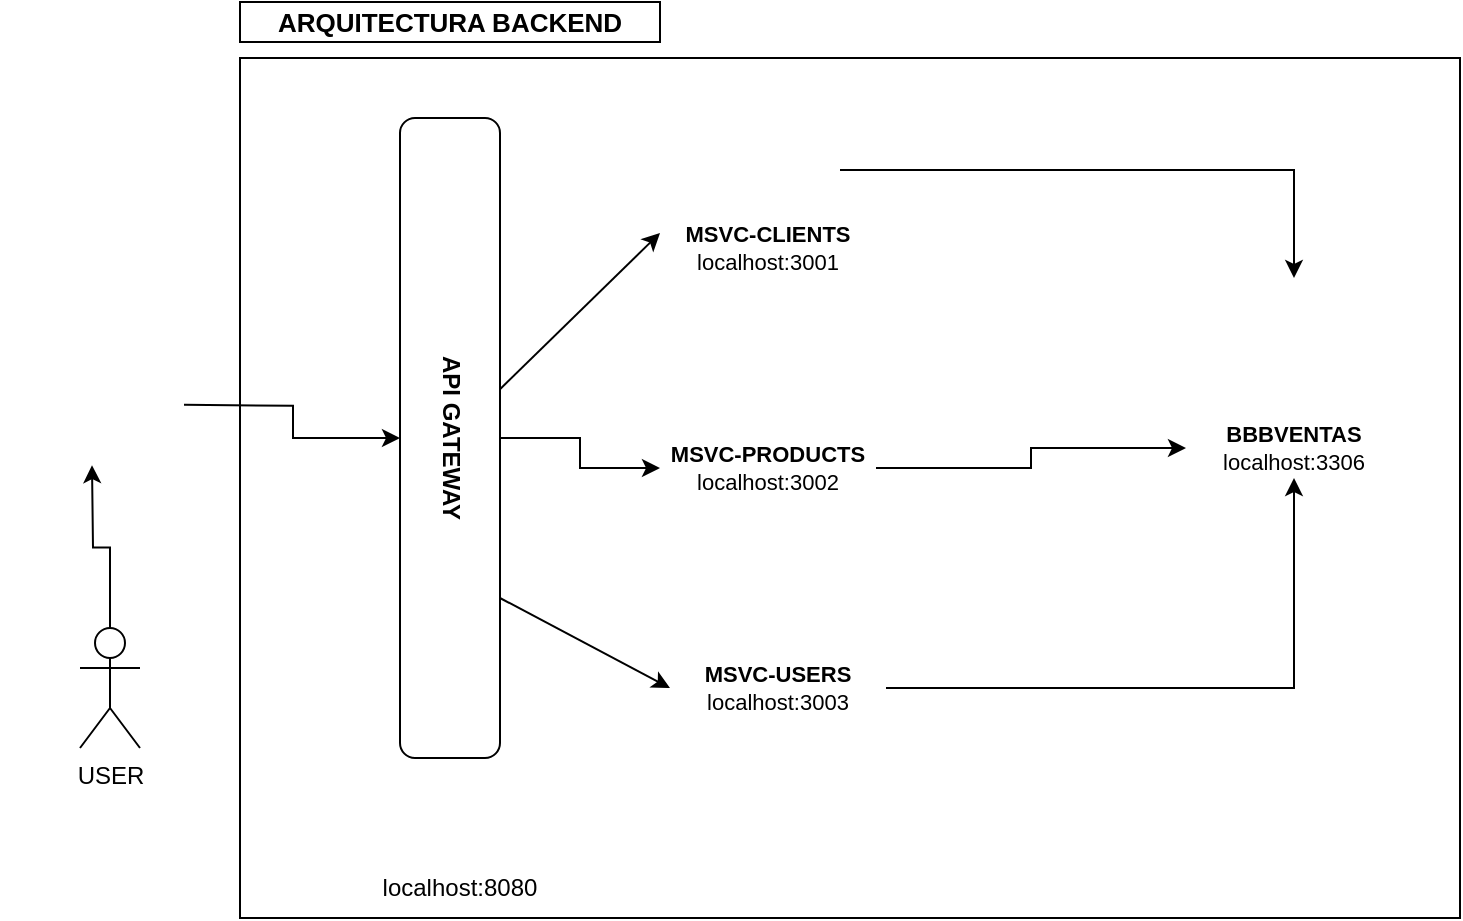 <mxfile version="24.2.5" type="device">
  <diagram name="Página-1" id="1AcPv0p3frN0AQaaxFB1">
    <mxGraphModel dx="880" dy="524" grid="1" gridSize="10" guides="1" tooltips="1" connect="1" arrows="1" fold="1" page="1" pageScale="1" pageWidth="827" pageHeight="1169" math="0" shadow="0">
      <root>
        <mxCell id="0" />
        <mxCell id="1" parent="0" />
        <mxCell id="eFbo4K4t7LegAghHyoL2-27" value="" style="rounded=0;whiteSpace=wrap;html=1;" vertex="1" parent="1">
          <mxGeometry x="160" y="68" width="610" height="430" as="geometry" />
        </mxCell>
        <mxCell id="eFbo4K4t7LegAghHyoL2-19" value="" style="edgeStyle=orthogonalEdgeStyle;rounded=0;orthogonalLoop=1;jettySize=auto;html=1;" edge="1" parent="1" source="eFbo4K4t7LegAghHyoL2-2">
          <mxGeometry relative="1" as="geometry">
            <mxPoint x="86" y="271.59" as="targetPoint" />
          </mxGeometry>
        </mxCell>
        <mxCell id="eFbo4K4t7LegAghHyoL2-2" value="USER" style="shape=umlActor;verticalLabelPosition=bottom;verticalAlign=top;html=1;outlineConnect=0;" vertex="1" parent="1">
          <mxGeometry x="80" y="353" width="30" height="60" as="geometry" />
        </mxCell>
        <mxCell id="eFbo4K4t7LegAghHyoL2-21" value="" style="edgeStyle=orthogonalEdgeStyle;rounded=0;orthogonalLoop=1;jettySize=auto;html=1;" edge="1" parent="1" source="eFbo4K4t7LegAghHyoL2-6" target="eFbo4K4t7LegAghHyoL2-12">
          <mxGeometry relative="1" as="geometry" />
        </mxCell>
        <mxCell id="eFbo4K4t7LegAghHyoL2-6" value="API GATEWAY" style="rounded=1;whiteSpace=wrap;html=1;verticalAlign=middle;textDirection=vertical-lr;labelBackgroundColor=default;fontStyle=1" vertex="1" parent="1">
          <mxGeometry x="240" y="98" width="50" height="320" as="geometry" />
        </mxCell>
        <mxCell id="eFbo4K4t7LegAghHyoL2-7" value="localhost&lt;span style=&quot;background-color: initial;&quot;&gt;:8080&lt;/span&gt;" style="text;html=1;align=center;verticalAlign=middle;whiteSpace=wrap;rounded=0;" vertex="1" parent="1">
          <mxGeometry x="205" y="468" width="130" height="30" as="geometry" />
        </mxCell>
        <mxCell id="eFbo4K4t7LegAghHyoL2-24" style="edgeStyle=orthogonalEdgeStyle;rounded=0;orthogonalLoop=1;jettySize=auto;html=1;" edge="1" parent="1" source="eFbo4K4t7LegAghHyoL2-9" target="eFbo4K4t7LegAghHyoL2-15">
          <mxGeometry relative="1" as="geometry" />
        </mxCell>
        <mxCell id="eFbo4K4t7LegAghHyoL2-9" value="" style="shape=image;verticalLabelPosition=bottom;labelBackgroundColor=default;verticalAlign=top;aspect=fixed;imageAspect=0;image=https://pluralsight2.imgix.net/paths/images/nodejs-45adbe594d.png;" vertex="1" parent="1">
          <mxGeometry x="388" y="88" width="72" height="72" as="geometry" />
        </mxCell>
        <mxCell id="eFbo4K4t7LegAghHyoL2-10" value="MSVC-CLIENTS&lt;div&gt;&lt;span style=&quot;font-weight: normal;&quot;&gt;localhost:3001&lt;/span&gt;&lt;/div&gt;" style="text;html=1;align=center;verticalAlign=middle;whiteSpace=wrap;rounded=0;fontStyle=1;fontSize=11;" vertex="1" parent="1">
          <mxGeometry x="370" y="148" width="108" height="30" as="geometry" />
        </mxCell>
        <mxCell id="eFbo4K4t7LegAghHyoL2-11" value="" style="shape=image;verticalLabelPosition=bottom;labelBackgroundColor=default;verticalAlign=top;aspect=fixed;imageAspect=0;image=https://pluralsight2.imgix.net/paths/images/nodejs-45adbe594d.png;" vertex="1" parent="1">
          <mxGeometry x="388" y="198" width="72" height="72" as="geometry" />
        </mxCell>
        <mxCell id="eFbo4K4t7LegAghHyoL2-26" style="edgeStyle=orthogonalEdgeStyle;rounded=0;orthogonalLoop=1;jettySize=auto;html=1;" edge="1" parent="1" source="eFbo4K4t7LegAghHyoL2-12" target="eFbo4K4t7LegAghHyoL2-16">
          <mxGeometry relative="1" as="geometry" />
        </mxCell>
        <mxCell id="eFbo4K4t7LegAghHyoL2-12" value="MSVC-PRODUCTS&lt;div&gt;&lt;span style=&quot;font-weight: normal;&quot;&gt;localhost:3002&lt;/span&gt;&lt;/div&gt;" style="text;html=1;align=center;verticalAlign=middle;whiteSpace=wrap;rounded=0;fontStyle=1;fontSize=11;" vertex="1" parent="1">
          <mxGeometry x="370" y="258" width="108" height="30" as="geometry" />
        </mxCell>
        <mxCell id="eFbo4K4t7LegAghHyoL2-13" value="" style="shape=image;verticalLabelPosition=bottom;labelBackgroundColor=default;verticalAlign=top;aspect=fixed;imageAspect=0;image=https://pluralsight2.imgix.net/paths/images/nodejs-45adbe594d.png;" vertex="1" parent="1">
          <mxGeometry x="388" y="308" width="72" height="72" as="geometry" />
        </mxCell>
        <mxCell id="eFbo4K4t7LegAghHyoL2-25" style="edgeStyle=orthogonalEdgeStyle;rounded=0;orthogonalLoop=1;jettySize=auto;html=1;entryX=0.5;entryY=1;entryDx=0;entryDy=0;" edge="1" parent="1" source="eFbo4K4t7LegAghHyoL2-14" target="eFbo4K4t7LegAghHyoL2-16">
          <mxGeometry relative="1" as="geometry" />
        </mxCell>
        <mxCell id="eFbo4K4t7LegAghHyoL2-14" value="MSVC-USERS&lt;div&gt;&lt;span style=&quot;font-weight: normal;&quot;&gt;localhost:3003&lt;/span&gt;&lt;/div&gt;" style="text;html=1;align=center;verticalAlign=middle;whiteSpace=wrap;rounded=0;fontStyle=1;fontSize=11;" vertex="1" parent="1">
          <mxGeometry x="375" y="368" width="108" height="30" as="geometry" />
        </mxCell>
        <mxCell id="eFbo4K4t7LegAghHyoL2-15" value="" style="shape=image;verticalLabelPosition=bottom;labelBackgroundColor=default;verticalAlign=top;aspect=fixed;imageAspect=0;image=https://hoplasoftware.com/wp-content/uploads/2021/07/1024px-MySQL.ff87215b43fd7292af172e2a5d9b844217262571.png;" vertex="1" parent="1">
          <mxGeometry x="630" y="178" width="114" height="59.01" as="geometry" />
        </mxCell>
        <mxCell id="eFbo4K4t7LegAghHyoL2-16" value="&lt;div&gt;BBBVENTAS&lt;/div&gt;&lt;div&gt;&lt;span style=&quot;font-weight: normal;&quot;&gt;localhost:3306&lt;/span&gt;&lt;/div&gt;" style="text;html=1;align=center;verticalAlign=middle;whiteSpace=wrap;rounded=0;fontStyle=1;fontSize=11;" vertex="1" parent="1">
          <mxGeometry x="633" y="248" width="108" height="30" as="geometry" />
        </mxCell>
        <mxCell id="eFbo4K4t7LegAghHyoL2-17" value="" style="shape=image;verticalLabelPosition=bottom;labelBackgroundColor=default;verticalAlign=top;aspect=fixed;imageAspect=0;image=https://blog.geekhunter.com.br/wp-content/uploads/2020/07/pngwing.com_.png;" vertex="1" parent="1">
          <mxGeometry x="235" y="408" width="70" height="70" as="geometry" />
        </mxCell>
        <mxCell id="eFbo4K4t7LegAghHyoL2-20" value="" style="edgeStyle=orthogonalEdgeStyle;rounded=0;orthogonalLoop=1;jettySize=auto;html=1;" edge="1" parent="1" target="eFbo4K4t7LegAghHyoL2-6">
          <mxGeometry relative="1" as="geometry">
            <mxPoint x="132" y="241.4" as="sourcePoint" />
          </mxGeometry>
        </mxCell>
        <mxCell id="eFbo4K4t7LegAghHyoL2-18" value="" style="shape=image;verticalLabelPosition=bottom;labelBackgroundColor=default;verticalAlign=top;aspect=fixed;imageAspect=0;image=https://miro.medium.com/v2/resize:fit:522/0*Hdm7hBTZ-hKlbtlV.png;" vertex="1" parent="1">
          <mxGeometry x="40" y="203.78" width="92" height="60.45" as="geometry" />
        </mxCell>
        <mxCell id="eFbo4K4t7LegAghHyoL2-22" value="" style="endArrow=classic;html=1;rounded=0;entryX=0;entryY=0.25;entryDx=0;entryDy=0;" edge="1" parent="1" source="eFbo4K4t7LegAghHyoL2-6" target="eFbo4K4t7LegAghHyoL2-10">
          <mxGeometry width="50" height="50" relative="1" as="geometry">
            <mxPoint x="390" y="248" as="sourcePoint" />
            <mxPoint x="440" y="198" as="targetPoint" />
          </mxGeometry>
        </mxCell>
        <mxCell id="eFbo4K4t7LegAghHyoL2-23" value="" style="endArrow=classic;html=1;rounded=0;exitX=1;exitY=0.75;exitDx=0;exitDy=0;entryX=0;entryY=0.5;entryDx=0;entryDy=0;" edge="1" parent="1" source="eFbo4K4t7LegAghHyoL2-6" target="eFbo4K4t7LegAghHyoL2-14">
          <mxGeometry width="50" height="50" relative="1" as="geometry">
            <mxPoint x="390" y="248" as="sourcePoint" />
            <mxPoint x="440" y="198" as="targetPoint" />
          </mxGeometry>
        </mxCell>
        <mxCell id="eFbo4K4t7LegAghHyoL2-28" value="ARQUITECTURA BACKEND" style="text;html=1;align=center;verticalAlign=middle;whiteSpace=wrap;rounded=0;strokeColor=default;fontStyle=1;fontSize=13;fontFamily=Helvetica;" vertex="1" parent="1">
          <mxGeometry x="160" y="40" width="210" height="20" as="geometry" />
        </mxCell>
      </root>
    </mxGraphModel>
  </diagram>
</mxfile>
